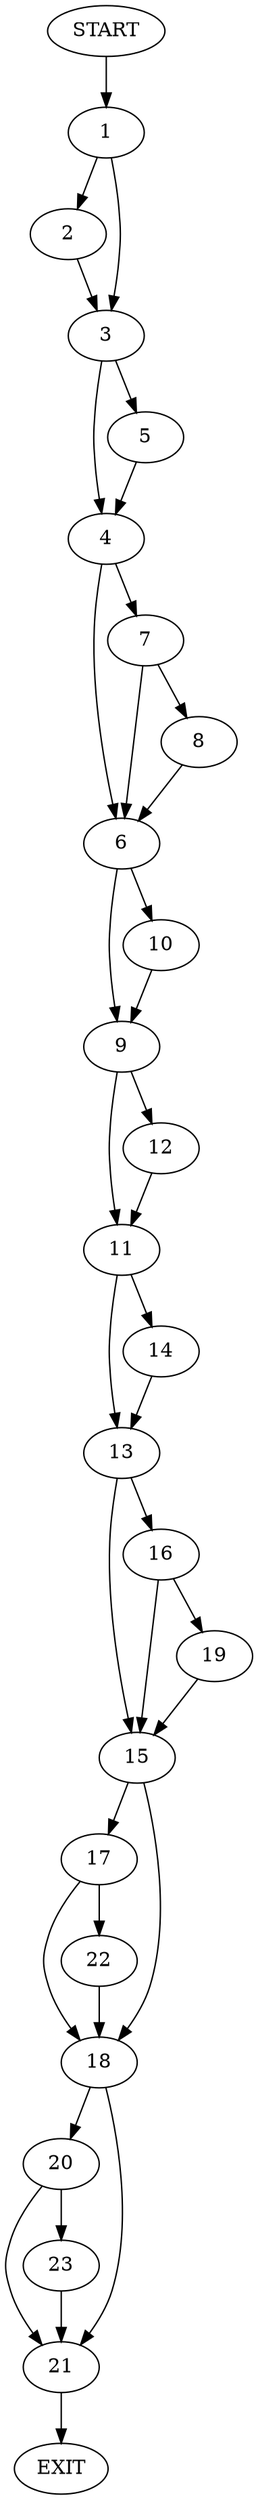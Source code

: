 digraph {
0 [label="START"]
24 [label="EXIT"]
0 -> 1
1 -> 2
1 -> 3
3 -> 4
3 -> 5
2 -> 3
5 -> 4
4 -> 6
4 -> 7
7 -> 8
7 -> 6
6 -> 9
6 -> 10
8 -> 6
9 -> 11
9 -> 12
10 -> 9
11 -> 13
11 -> 14
12 -> 11
13 -> 15
13 -> 16
14 -> 13
15 -> 17
15 -> 18
16 -> 15
16 -> 19
19 -> 15
18 -> 20
18 -> 21
17 -> 22
17 -> 18
22 -> 18
20 -> 21
20 -> 23
21 -> 24
23 -> 21
}
